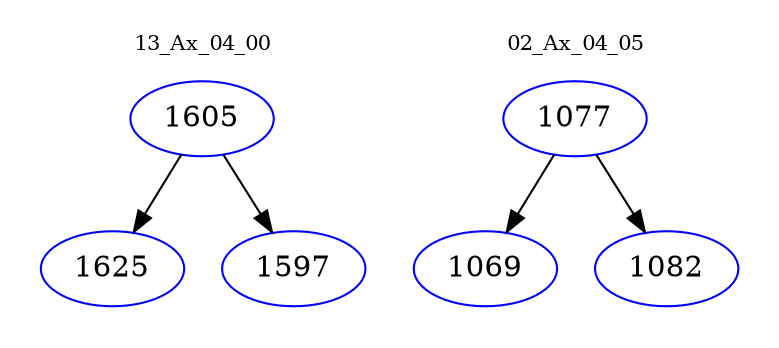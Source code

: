 digraph{
subgraph cluster_0 {
color = white
label = "13_Ax_04_00";
fontsize=10;
T0_1605 [label="1605", color="blue"]
T0_1605 -> T0_1625 [color="black"]
T0_1625 [label="1625", color="blue"]
T0_1605 -> T0_1597 [color="black"]
T0_1597 [label="1597", color="blue"]
}
subgraph cluster_1 {
color = white
label = "02_Ax_04_05";
fontsize=10;
T1_1077 [label="1077", color="blue"]
T1_1077 -> T1_1069 [color="black"]
T1_1069 [label="1069", color="blue"]
T1_1077 -> T1_1082 [color="black"]
T1_1082 [label="1082", color="blue"]
}
}
